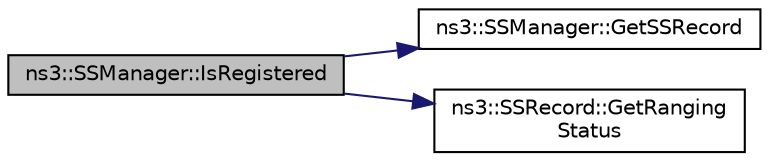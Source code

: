 digraph "ns3::SSManager::IsRegistered"
{
  edge [fontname="Helvetica",fontsize="10",labelfontname="Helvetica",labelfontsize="10"];
  node [fontname="Helvetica",fontsize="10",shape=record];
  rankdir="LR";
  Node1 [label="ns3::SSManager::IsRegistered",height=0.2,width=0.4,color="black", fillcolor="grey75", style="filled", fontcolor="black"];
  Node1 -> Node2 [color="midnightblue",fontsize="10",style="solid"];
  Node2 [label="ns3::SSManager::GetSSRecord",height=0.2,width=0.4,color="black", fillcolor="white", style="filled",URL="$da/d0e/classns3_1_1SSManager.html#a6f4ef7c793e2d78bffe010f1b2adef6f"];
  Node1 -> Node3 [color="midnightblue",fontsize="10",style="solid"];
  Node3 [label="ns3::SSRecord::GetRanging\lStatus",height=0.2,width=0.4,color="black", fillcolor="white", style="filled",URL="$d6/d5e/classns3_1_1SSRecord.html#aab40d370e0d6c95cb9f5eb64e4d3c80b"];
}
